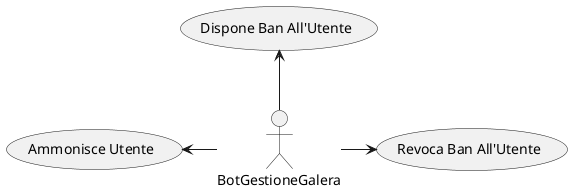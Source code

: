 @startuml

/' Attori '/
:BotGestioneGalera: as BotGestioneGalera

/' Casi d'Uso '/
(Ammonisce Utente) as ammonisceUtente
(Dispone Ban All'Utente) as disponeBanAllUtente
(Revoca Ban All'Utente) as revocaBanAllUtente

/' Relazioni '/
BotGestioneGalera -left-> ammonisceUtente
BotGestioneGalera -up-> disponeBanAllUtente
BotGestioneGalera -right-> revocaBanAllUtente

@enduml
